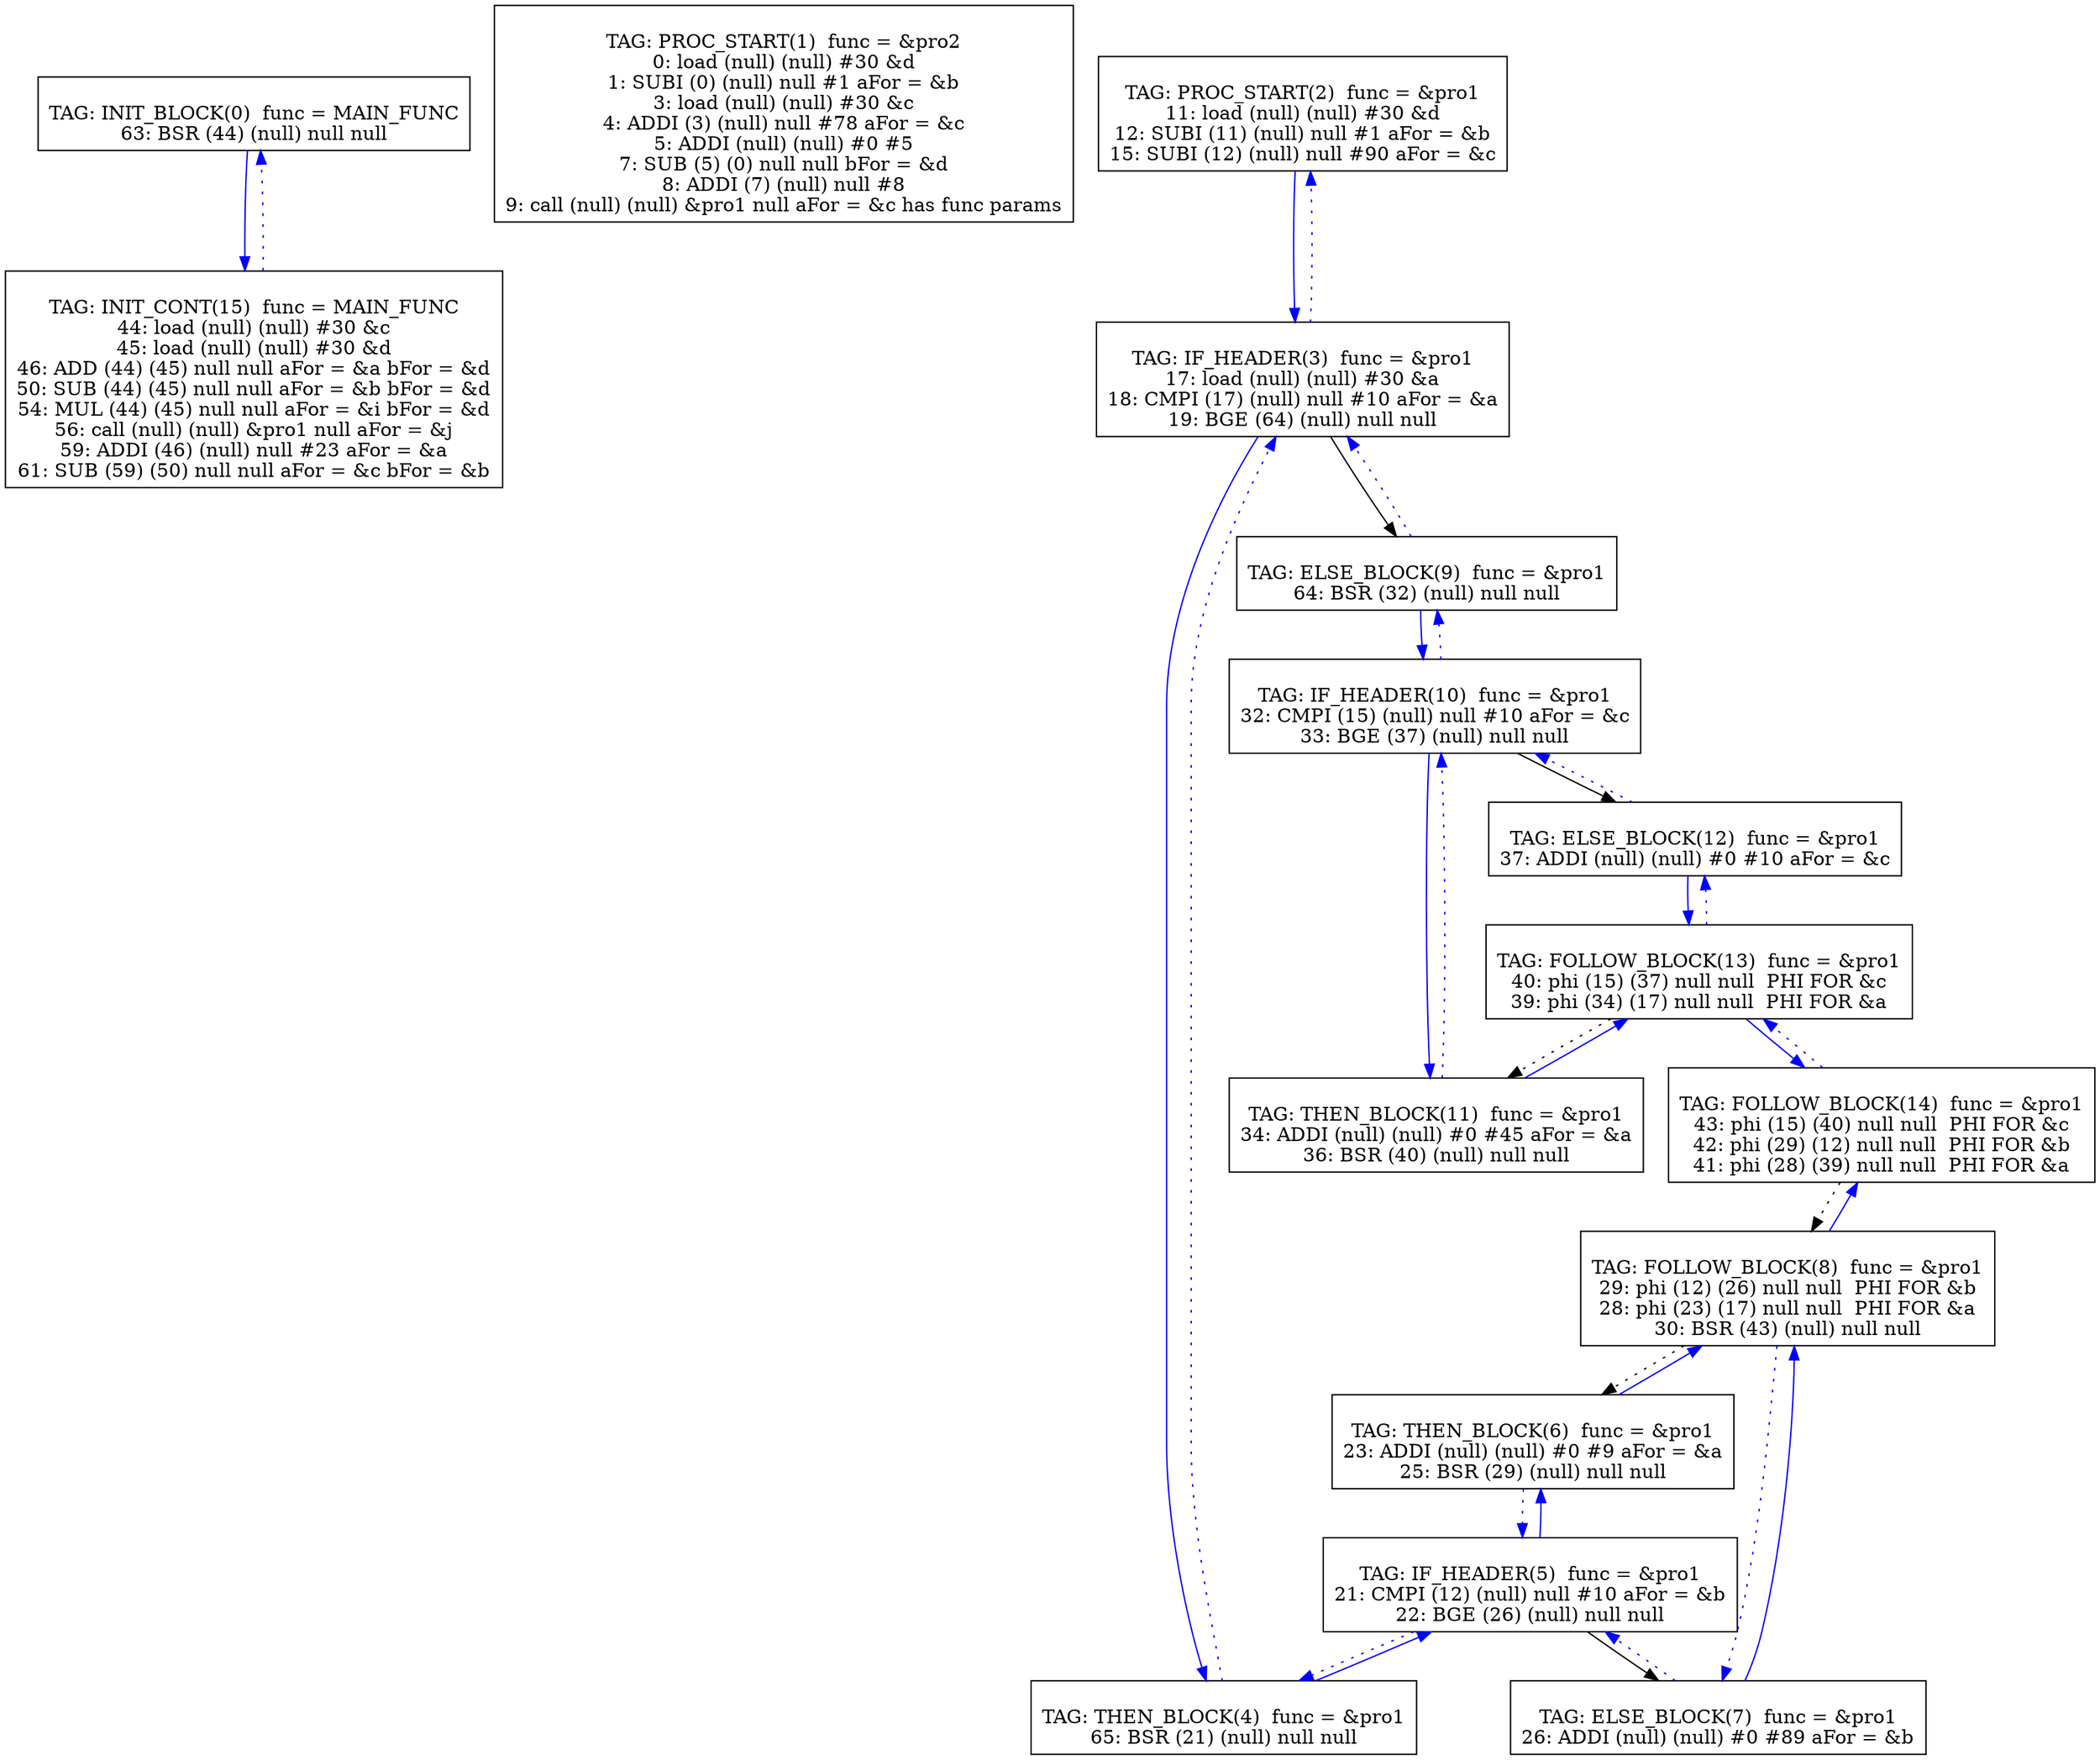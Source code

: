 digraph {
0[label="
TAG: INIT_BLOCK(0)  func = MAIN_FUNC
63: BSR (44) (null) null null
"];
0[shape=box];
0 -> 15[color=blue]
1[label="
TAG: PROC_START(1)  func = &pro2
0: load (null) (null) #30 &d
1: SUBI (0) (null) null #1 aFor = &b
3: load (null) (null) #30 &c
4: ADDI (3) (null) null #78 aFor = &c
5: ADDI (null) (null) #0 #5
7: SUB (5) (0) null null bFor = &d
8: ADDI (7) (null) null #8
9: call (null) (null) &pro1 null aFor = &c has func params
"];
1[shape=box];
2[label="
TAG: PROC_START(2)  func = &pro1
11: load (null) (null) #30 &d
12: SUBI (11) (null) null #1 aFor = &b
15: SUBI (12) (null) null #90 aFor = &c
"];
2[shape=box];
2 -> 3[color=blue]
3[label="
TAG: IF_HEADER(3)  func = &pro1
17: load (null) (null) #30 &a
18: CMPI (17) (null) null #10 aFor = &a
19: BGE (64) (null) null null
"];
3[shape=box];
3 -> 4[color=blue]
3 -> 9[color=black]
3 -> 2[color=blue][style=dotted]
4[label="
TAG: THEN_BLOCK(4)  func = &pro1
65: BSR (21) (null) null null
"];
4[shape=box];
4 -> 5[color=blue]
4 -> 3[color=blue][style=dotted]
5[label="
TAG: IF_HEADER(5)  func = &pro1
21: CMPI (12) (null) null #10 aFor = &b
22: BGE (26) (null) null null
"];
5[shape=box];
5 -> 6[color=blue]
5 -> 7[color=black]
5 -> 4[color=blue][style=dotted]
6[label="
TAG: THEN_BLOCK(6)  func = &pro1
23: ADDI (null) (null) #0 #9 aFor = &a
25: BSR (29) (null) null null
"];
6[shape=box];
6 -> 8[color=blue]
6 -> 5[color=blue][style=dotted]
7[label="
TAG: ELSE_BLOCK(7)  func = &pro1
26: ADDI (null) (null) #0 #89 aFor = &b
"];
7[shape=box];
7 -> 8[color=blue]
7 -> 5[color=blue][style=dotted]
8[label="
TAG: FOLLOW_BLOCK(8)  func = &pro1
29: phi (12) (26) null null  PHI FOR &b
28: phi (23) (17) null null  PHI FOR &a
30: BSR (43) (null) null null
"];
8[shape=box];
8 -> 14[color=blue]
8 -> 7[color=blue][style=dotted]
8 -> 6[color=black][style=dotted]
9[label="
TAG: ELSE_BLOCK(9)  func = &pro1
64: BSR (32) (null) null null
"];
9[shape=box];
9 -> 10[color=blue]
9 -> 3[color=blue][style=dotted]
10[label="
TAG: IF_HEADER(10)  func = &pro1
32: CMPI (15) (null) null #10 aFor = &c
33: BGE (37) (null) null null
"];
10[shape=box];
10 -> 11[color=blue]
10 -> 12[color=black]
10 -> 9[color=blue][style=dotted]
11[label="
TAG: THEN_BLOCK(11)  func = &pro1
34: ADDI (null) (null) #0 #45 aFor = &a
36: BSR (40) (null) null null
"];
11[shape=box];
11 -> 13[color=blue]
11 -> 10[color=blue][style=dotted]
12[label="
TAG: ELSE_BLOCK(12)  func = &pro1
37: ADDI (null) (null) #0 #10 aFor = &c
"];
12[shape=box];
12 -> 13[color=blue]
12 -> 10[color=blue][style=dotted]
13[label="
TAG: FOLLOW_BLOCK(13)  func = &pro1
40: phi (15) (37) null null  PHI FOR &c
39: phi (34) (17) null null  PHI FOR &a
"];
13[shape=box];
13 -> 14[color=blue]
13 -> 12[color=blue][style=dotted]
13 -> 11[color=black][style=dotted]
14[label="
TAG: FOLLOW_BLOCK(14)  func = &pro1
43: phi (15) (40) null null  PHI FOR &c
42: phi (29) (12) null null  PHI FOR &b
41: phi (28) (39) null null  PHI FOR &a
"];
14[shape=box];
14 -> 13[color=blue][style=dotted]
14 -> 8[color=black][style=dotted]
15[label="
TAG: INIT_CONT(15)  func = MAIN_FUNC
44: load (null) (null) #30 &c
45: load (null) (null) #30 &d
46: ADD (44) (45) null null aFor = &a bFor = &d
50: SUB (44) (45) null null aFor = &b bFor = &d
54: MUL (44) (45) null null aFor = &i bFor = &d
56: call (null) (null) &pro1 null aFor = &j
59: ADDI (46) (null) null #23 aFor = &a
61: SUB (59) (50) null null aFor = &c bFor = &b
"];
15[shape=box];
15 -> 0[color=blue][style=dotted]
}